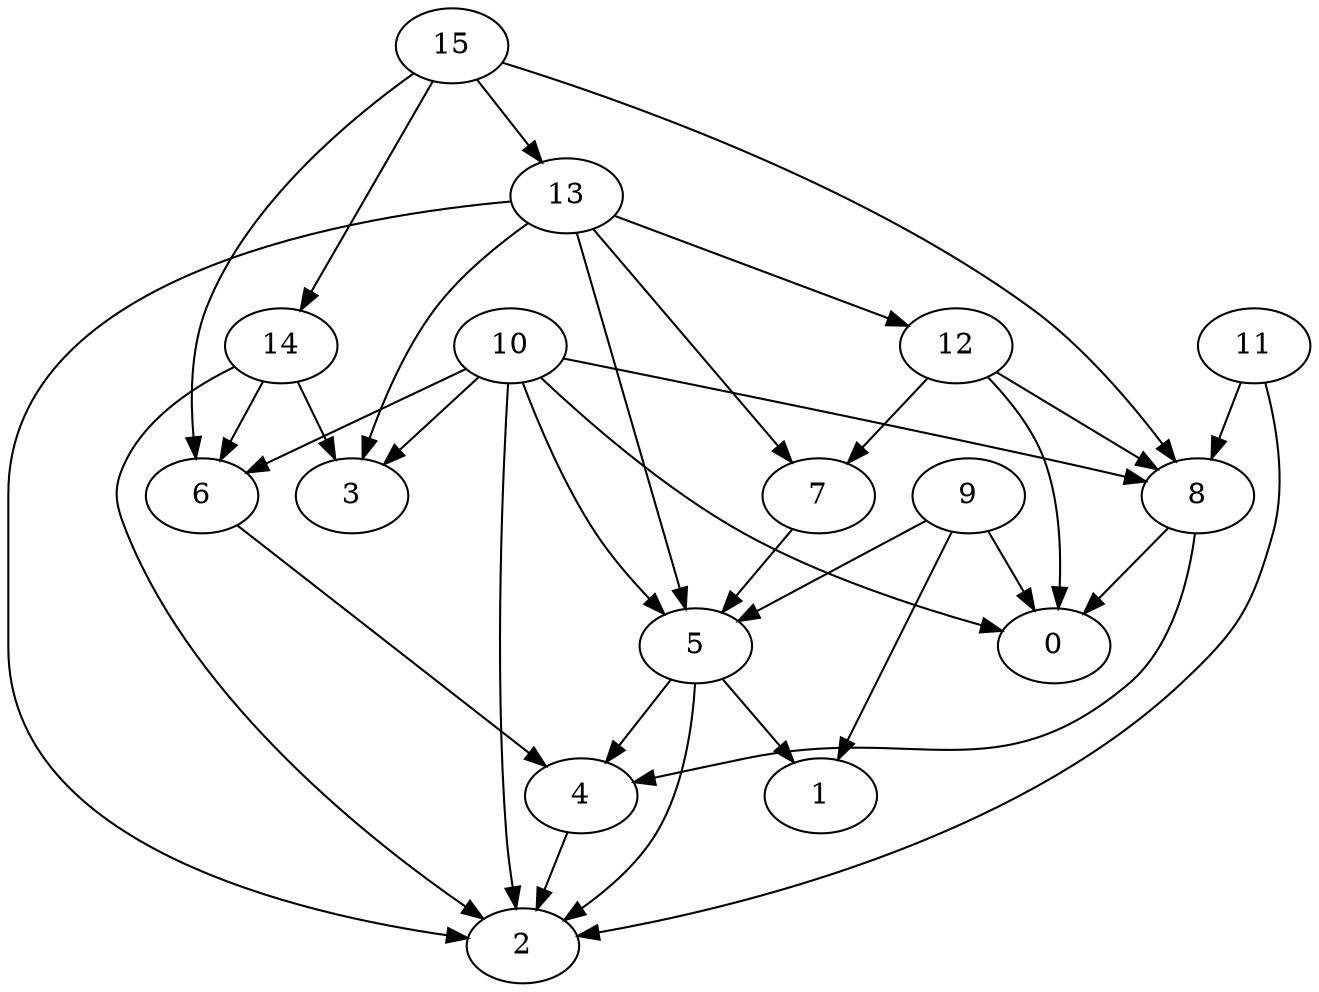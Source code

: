 digraph "Random_Nodes_16_Density_2.12_CCR_0.99_WeightType_Random_Homogeneous-6" {
15 [Weight=12];
13 [Weight=5];
12 [Weight=21];
10 [Weight=21];
11 [Weight=14];
9 [Weight=16];
14 [Weight=5];
7 [Weight=12];
6 [Weight=23];
8 [Weight=9];
5 [Weight=5];
4 [Weight=19];
2 [Weight=19];
3 [Weight=19];
0 [Weight=12];
1 [Weight=12];
13 -> 2 [Weight=3];
10 -> 8 [Weight=8];
5 -> 2 [Weight=5];
13 -> 7 [Weight=10];
15 -> 6 [Weight=4];
6 -> 4 [Weight=4];
10 -> 3 [Weight=2];
9 -> 0 [Weight=9];
5 -> 1 [Weight=7];
13 -> 3 [Weight=5];
13 -> 5 [Weight=10];
4 -> 2 [Weight=7];
15 -> 13 [Weight=3];
9 -> 5 [Weight=6];
11 -> 2 [Weight=7];
8 -> 0 [Weight=4];
12 -> 8 [Weight=3];
10 -> 6 [Weight=7];
10 -> 5 [Weight=10];
9 -> 1 [Weight=9];
12 -> 0 [Weight=6];
15 -> 8 [Weight=5];
10 -> 2 [Weight=6];
5 -> 4 [Weight=10];
14 -> 2 [Weight=7];
7 -> 5 [Weight=4];
12 -> 7 [Weight=10];
10 -> 0 [Weight=10];
13 -> 12 [Weight=7];
14 -> 6 [Weight=3];
11 -> 8 [Weight=7];
14 -> 3 [Weight=8];
8 -> 4 [Weight=9];
15 -> 14 [Weight=6];
}
